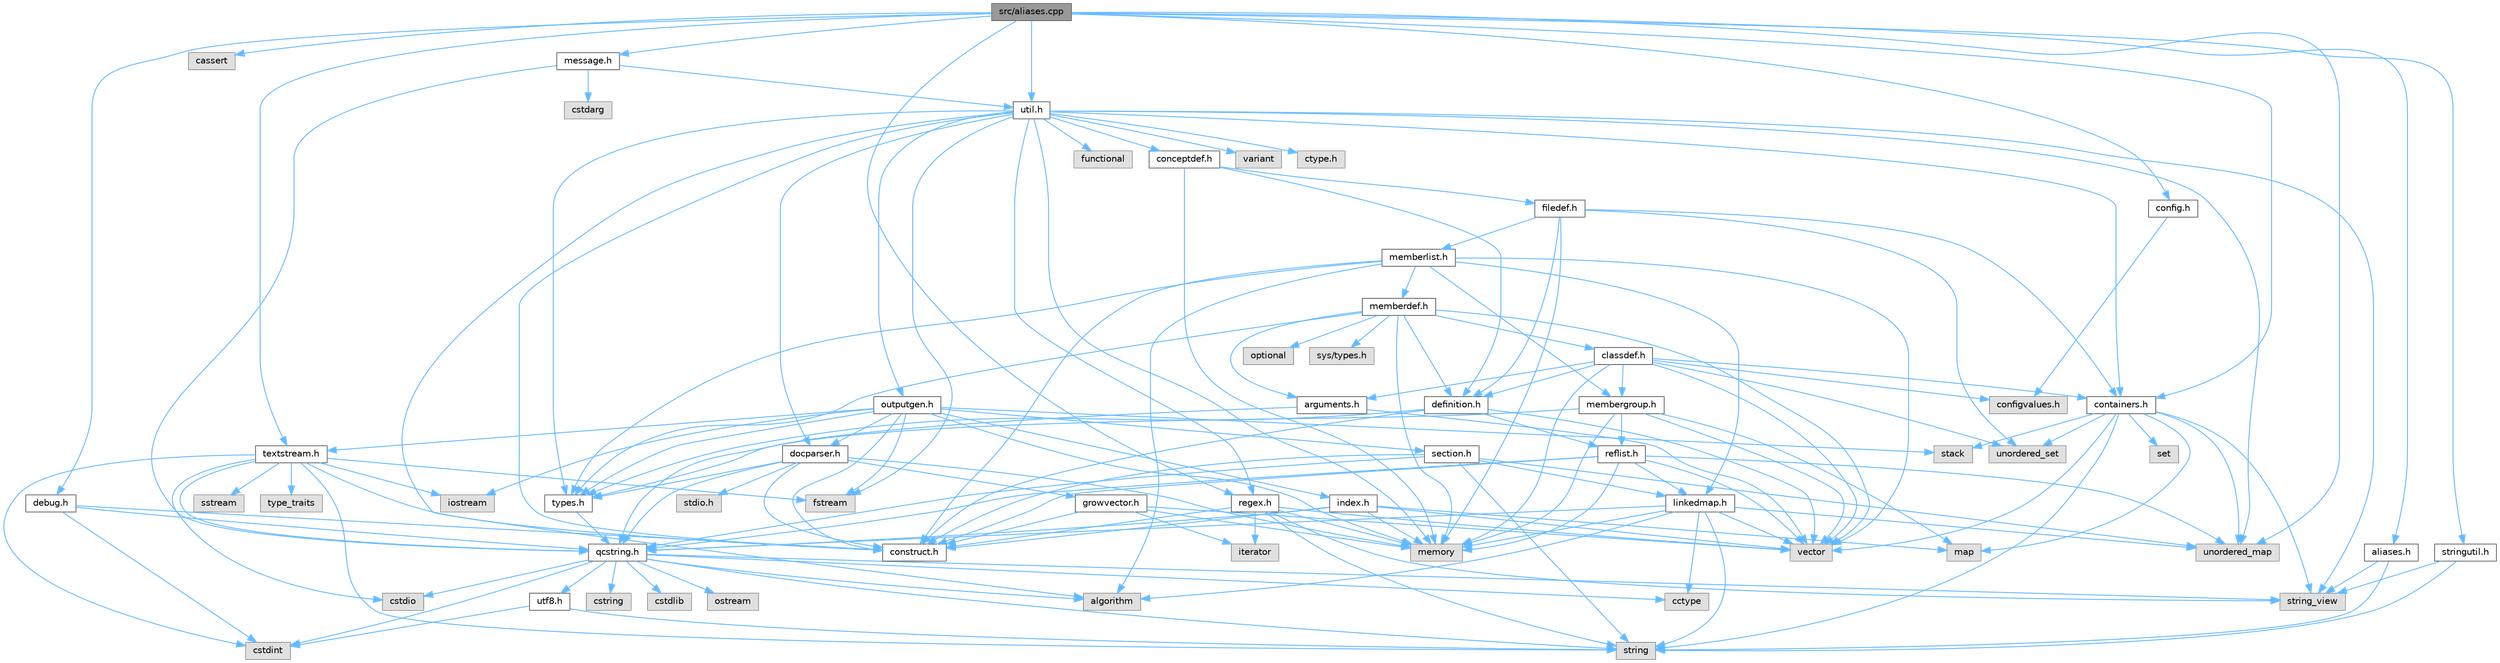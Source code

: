 digraph "src/aliases.cpp"
{
 // INTERACTIVE_SVG=YES
 // LATEX_PDF_SIZE
  bgcolor="transparent";
  edge [fontname=Helvetica,fontsize=10,labelfontname=Helvetica,labelfontsize=10];
  node [fontname=Helvetica,fontsize=10,shape=box,height=0.2,width=0.4];
  Node1 [id="Node000001",label="src/aliases.cpp",height=0.2,width=0.4,color="gray40", fillcolor="grey60", style="filled", fontcolor="black",tooltip=" "];
  Node1 -> Node2 [id="edge1_Node000001_Node000002",color="steelblue1",style="solid",tooltip=" "];
  Node2 [id="Node000002",label="unordered_map",height=0.2,width=0.4,color="grey60", fillcolor="#E0E0E0", style="filled",tooltip=" "];
  Node1 -> Node3 [id="edge2_Node000001_Node000003",color="steelblue1",style="solid",tooltip=" "];
  Node3 [id="Node000003",label="cassert",height=0.2,width=0.4,color="grey60", fillcolor="#E0E0E0", style="filled",tooltip=" "];
  Node1 -> Node4 [id="edge3_Node000001_Node000004",color="steelblue1",style="solid",tooltip=" "];
  Node4 [id="Node000004",label="message.h",height=0.2,width=0.4,color="grey40", fillcolor="white", style="filled",URL="$d2/d0d/message_8h.html",tooltip=" "];
  Node4 -> Node5 [id="edge4_Node000004_Node000005",color="steelblue1",style="solid",tooltip=" "];
  Node5 [id="Node000005",label="cstdarg",height=0.2,width=0.4,color="grey60", fillcolor="#E0E0E0", style="filled",tooltip=" "];
  Node4 -> Node6 [id="edge5_Node000004_Node000006",color="steelblue1",style="solid",tooltip=" "];
  Node6 [id="Node000006",label="qcstring.h",height=0.2,width=0.4,color="grey40", fillcolor="white", style="filled",URL="$d7/d5c/qcstring_8h.html",tooltip=" "];
  Node6 -> Node7 [id="edge6_Node000006_Node000007",color="steelblue1",style="solid",tooltip=" "];
  Node7 [id="Node000007",label="string",height=0.2,width=0.4,color="grey60", fillcolor="#E0E0E0", style="filled",tooltip=" "];
  Node6 -> Node8 [id="edge7_Node000006_Node000008",color="steelblue1",style="solid",tooltip=" "];
  Node8 [id="Node000008",label="string_view",height=0.2,width=0.4,color="grey60", fillcolor="#E0E0E0", style="filled",tooltip=" "];
  Node6 -> Node9 [id="edge8_Node000006_Node000009",color="steelblue1",style="solid",tooltip=" "];
  Node9 [id="Node000009",label="algorithm",height=0.2,width=0.4,color="grey60", fillcolor="#E0E0E0", style="filled",tooltip=" "];
  Node6 -> Node10 [id="edge9_Node000006_Node000010",color="steelblue1",style="solid",tooltip=" "];
  Node10 [id="Node000010",label="cctype",height=0.2,width=0.4,color="grey60", fillcolor="#E0E0E0", style="filled",tooltip=" "];
  Node6 -> Node11 [id="edge10_Node000006_Node000011",color="steelblue1",style="solid",tooltip=" "];
  Node11 [id="Node000011",label="cstring",height=0.2,width=0.4,color="grey60", fillcolor="#E0E0E0", style="filled",tooltip=" "];
  Node6 -> Node12 [id="edge11_Node000006_Node000012",color="steelblue1",style="solid",tooltip=" "];
  Node12 [id="Node000012",label="cstdio",height=0.2,width=0.4,color="grey60", fillcolor="#E0E0E0", style="filled",tooltip=" "];
  Node6 -> Node13 [id="edge12_Node000006_Node000013",color="steelblue1",style="solid",tooltip=" "];
  Node13 [id="Node000013",label="cstdlib",height=0.2,width=0.4,color="grey60", fillcolor="#E0E0E0", style="filled",tooltip=" "];
  Node6 -> Node14 [id="edge13_Node000006_Node000014",color="steelblue1",style="solid",tooltip=" "];
  Node14 [id="Node000014",label="cstdint",height=0.2,width=0.4,color="grey60", fillcolor="#E0E0E0", style="filled",tooltip=" "];
  Node6 -> Node15 [id="edge14_Node000006_Node000015",color="steelblue1",style="solid",tooltip=" "];
  Node15 [id="Node000015",label="ostream",height=0.2,width=0.4,color="grey60", fillcolor="#E0E0E0", style="filled",tooltip=" "];
  Node6 -> Node16 [id="edge15_Node000006_Node000016",color="steelblue1",style="solid",tooltip=" "];
  Node16 [id="Node000016",label="utf8.h",height=0.2,width=0.4,color="grey40", fillcolor="white", style="filled",URL="$db/d7c/utf8_8h.html",tooltip="Various UTF8 related helper functions."];
  Node16 -> Node14 [id="edge16_Node000016_Node000014",color="steelblue1",style="solid",tooltip=" "];
  Node16 -> Node7 [id="edge17_Node000016_Node000007",color="steelblue1",style="solid",tooltip=" "];
  Node4 -> Node17 [id="edge18_Node000004_Node000017",color="steelblue1",style="solid",tooltip=" "];
  Node17 [id="Node000017",label="util.h",height=0.2,width=0.4,color="grey40", fillcolor="white", style="filled",URL="$d8/d3c/util_8h.html",tooltip="A bunch of utility functions."];
  Node17 -> Node18 [id="edge19_Node000017_Node000018",color="steelblue1",style="solid",tooltip=" "];
  Node18 [id="Node000018",label="memory",height=0.2,width=0.4,color="grey60", fillcolor="#E0E0E0", style="filled",tooltip=" "];
  Node17 -> Node2 [id="edge20_Node000017_Node000002",color="steelblue1",style="solid",tooltip=" "];
  Node17 -> Node9 [id="edge21_Node000017_Node000009",color="steelblue1",style="solid",tooltip=" "];
  Node17 -> Node19 [id="edge22_Node000017_Node000019",color="steelblue1",style="solid",tooltip=" "];
  Node19 [id="Node000019",label="functional",height=0.2,width=0.4,color="grey60", fillcolor="#E0E0E0", style="filled",tooltip=" "];
  Node17 -> Node20 [id="edge23_Node000017_Node000020",color="steelblue1",style="solid",tooltip=" "];
  Node20 [id="Node000020",label="fstream",height=0.2,width=0.4,color="grey60", fillcolor="#E0E0E0", style="filled",tooltip=" "];
  Node17 -> Node21 [id="edge24_Node000017_Node000021",color="steelblue1",style="solid",tooltip=" "];
  Node21 [id="Node000021",label="variant",height=0.2,width=0.4,color="grey60", fillcolor="#E0E0E0", style="filled",tooltip=" "];
  Node17 -> Node8 [id="edge25_Node000017_Node000008",color="steelblue1",style="solid",tooltip=" "];
  Node17 -> Node22 [id="edge26_Node000017_Node000022",color="steelblue1",style="solid",tooltip=" "];
  Node22 [id="Node000022",label="ctype.h",height=0.2,width=0.4,color="grey60", fillcolor="#E0E0E0", style="filled",tooltip=" "];
  Node17 -> Node23 [id="edge27_Node000017_Node000023",color="steelblue1",style="solid",tooltip=" "];
  Node23 [id="Node000023",label="types.h",height=0.2,width=0.4,color="grey40", fillcolor="white", style="filled",URL="$d9/d49/types_8h.html",tooltip="This file contains a number of basic enums and types."];
  Node23 -> Node6 [id="edge28_Node000023_Node000006",color="steelblue1",style="solid",tooltip=" "];
  Node17 -> Node24 [id="edge29_Node000017_Node000024",color="steelblue1",style="solid",tooltip=" "];
  Node24 [id="Node000024",label="docparser.h",height=0.2,width=0.4,color="grey40", fillcolor="white", style="filled",URL="$de/d9c/docparser_8h.html",tooltip=" "];
  Node24 -> Node25 [id="edge30_Node000024_Node000025",color="steelblue1",style="solid",tooltip=" "];
  Node25 [id="Node000025",label="stdio.h",height=0.2,width=0.4,color="grey60", fillcolor="#E0E0E0", style="filled",tooltip=" "];
  Node24 -> Node18 [id="edge31_Node000024_Node000018",color="steelblue1",style="solid",tooltip=" "];
  Node24 -> Node6 [id="edge32_Node000024_Node000006",color="steelblue1",style="solid",tooltip=" "];
  Node24 -> Node26 [id="edge33_Node000024_Node000026",color="steelblue1",style="solid",tooltip=" "];
  Node26 [id="Node000026",label="growvector.h",height=0.2,width=0.4,color="grey40", fillcolor="white", style="filled",URL="$d7/d50/growvector_8h.html",tooltip=" "];
  Node26 -> Node27 [id="edge34_Node000026_Node000027",color="steelblue1",style="solid",tooltip=" "];
  Node27 [id="Node000027",label="vector",height=0.2,width=0.4,color="grey60", fillcolor="#E0E0E0", style="filled",tooltip=" "];
  Node26 -> Node18 [id="edge35_Node000026_Node000018",color="steelblue1",style="solid",tooltip=" "];
  Node26 -> Node28 [id="edge36_Node000026_Node000028",color="steelblue1",style="solid",tooltip=" "];
  Node28 [id="Node000028",label="iterator",height=0.2,width=0.4,color="grey60", fillcolor="#E0E0E0", style="filled",tooltip=" "];
  Node26 -> Node29 [id="edge37_Node000026_Node000029",color="steelblue1",style="solid",tooltip=" "];
  Node29 [id="Node000029",label="construct.h",height=0.2,width=0.4,color="grey40", fillcolor="white", style="filled",URL="$d7/dfc/construct_8h.html",tooltip=" "];
  Node24 -> Node29 [id="edge38_Node000024_Node000029",color="steelblue1",style="solid",tooltip=" "];
  Node24 -> Node23 [id="edge39_Node000024_Node000023",color="steelblue1",style="solid",tooltip=" "];
  Node17 -> Node30 [id="edge40_Node000017_Node000030",color="steelblue1",style="solid",tooltip=" "];
  Node30 [id="Node000030",label="containers.h",height=0.2,width=0.4,color="grey40", fillcolor="white", style="filled",URL="$d5/d75/containers_8h.html",tooltip=" "];
  Node30 -> Node27 [id="edge41_Node000030_Node000027",color="steelblue1",style="solid",tooltip=" "];
  Node30 -> Node7 [id="edge42_Node000030_Node000007",color="steelblue1",style="solid",tooltip=" "];
  Node30 -> Node8 [id="edge43_Node000030_Node000008",color="steelblue1",style="solid",tooltip=" "];
  Node30 -> Node31 [id="edge44_Node000030_Node000031",color="steelblue1",style="solid",tooltip=" "];
  Node31 [id="Node000031",label="set",height=0.2,width=0.4,color="grey60", fillcolor="#E0E0E0", style="filled",tooltip=" "];
  Node30 -> Node32 [id="edge45_Node000030_Node000032",color="steelblue1",style="solid",tooltip=" "];
  Node32 [id="Node000032",label="map",height=0.2,width=0.4,color="grey60", fillcolor="#E0E0E0", style="filled",tooltip=" "];
  Node30 -> Node33 [id="edge46_Node000030_Node000033",color="steelblue1",style="solid",tooltip=" "];
  Node33 [id="Node000033",label="unordered_set",height=0.2,width=0.4,color="grey60", fillcolor="#E0E0E0", style="filled",tooltip=" "];
  Node30 -> Node2 [id="edge47_Node000030_Node000002",color="steelblue1",style="solid",tooltip=" "];
  Node30 -> Node34 [id="edge48_Node000030_Node000034",color="steelblue1",style="solid",tooltip=" "];
  Node34 [id="Node000034",label="stack",height=0.2,width=0.4,color="grey60", fillcolor="#E0E0E0", style="filled",tooltip=" "];
  Node17 -> Node35 [id="edge49_Node000017_Node000035",color="steelblue1",style="solid",tooltip=" "];
  Node35 [id="Node000035",label="outputgen.h",height=0.2,width=0.4,color="grey40", fillcolor="white", style="filled",URL="$df/d06/outputgen_8h.html",tooltip=" "];
  Node35 -> Node18 [id="edge50_Node000035_Node000018",color="steelblue1",style="solid",tooltip=" "];
  Node35 -> Node34 [id="edge51_Node000035_Node000034",color="steelblue1",style="solid",tooltip=" "];
  Node35 -> Node36 [id="edge52_Node000035_Node000036",color="steelblue1",style="solid",tooltip=" "];
  Node36 [id="Node000036",label="iostream",height=0.2,width=0.4,color="grey60", fillcolor="#E0E0E0", style="filled",tooltip=" "];
  Node35 -> Node20 [id="edge53_Node000035_Node000020",color="steelblue1",style="solid",tooltip=" "];
  Node35 -> Node23 [id="edge54_Node000035_Node000023",color="steelblue1",style="solid",tooltip=" "];
  Node35 -> Node37 [id="edge55_Node000035_Node000037",color="steelblue1",style="solid",tooltip=" "];
  Node37 [id="Node000037",label="index.h",height=0.2,width=0.4,color="grey40", fillcolor="white", style="filled",URL="$d1/db5/index_8h.html",tooltip=" "];
  Node37 -> Node18 [id="edge56_Node000037_Node000018",color="steelblue1",style="solid",tooltip=" "];
  Node37 -> Node27 [id="edge57_Node000037_Node000027",color="steelblue1",style="solid",tooltip=" "];
  Node37 -> Node32 [id="edge58_Node000037_Node000032",color="steelblue1",style="solid",tooltip=" "];
  Node37 -> Node6 [id="edge59_Node000037_Node000006",color="steelblue1",style="solid",tooltip=" "];
  Node37 -> Node29 [id="edge60_Node000037_Node000029",color="steelblue1",style="solid",tooltip=" "];
  Node35 -> Node38 [id="edge61_Node000035_Node000038",color="steelblue1",style="solid",tooltip=" "];
  Node38 [id="Node000038",label="section.h",height=0.2,width=0.4,color="grey40", fillcolor="white", style="filled",URL="$d1/d2a/section_8h.html",tooltip=" "];
  Node38 -> Node7 [id="edge62_Node000038_Node000007",color="steelblue1",style="solid",tooltip=" "];
  Node38 -> Node2 [id="edge63_Node000038_Node000002",color="steelblue1",style="solid",tooltip=" "];
  Node38 -> Node6 [id="edge64_Node000038_Node000006",color="steelblue1",style="solid",tooltip=" "];
  Node38 -> Node39 [id="edge65_Node000038_Node000039",color="steelblue1",style="solid",tooltip=" "];
  Node39 [id="Node000039",label="linkedmap.h",height=0.2,width=0.4,color="grey40", fillcolor="white", style="filled",URL="$da/de1/linkedmap_8h.html",tooltip=" "];
  Node39 -> Node2 [id="edge66_Node000039_Node000002",color="steelblue1",style="solid",tooltip=" "];
  Node39 -> Node27 [id="edge67_Node000039_Node000027",color="steelblue1",style="solid",tooltip=" "];
  Node39 -> Node18 [id="edge68_Node000039_Node000018",color="steelblue1",style="solid",tooltip=" "];
  Node39 -> Node7 [id="edge69_Node000039_Node000007",color="steelblue1",style="solid",tooltip=" "];
  Node39 -> Node9 [id="edge70_Node000039_Node000009",color="steelblue1",style="solid",tooltip=" "];
  Node39 -> Node10 [id="edge71_Node000039_Node000010",color="steelblue1",style="solid",tooltip=" "];
  Node39 -> Node6 [id="edge72_Node000039_Node000006",color="steelblue1",style="solid",tooltip=" "];
  Node38 -> Node29 [id="edge73_Node000038_Node000029",color="steelblue1",style="solid",tooltip=" "];
  Node35 -> Node40 [id="edge74_Node000035_Node000040",color="steelblue1",style="solid",tooltip=" "];
  Node40 [id="Node000040",label="textstream.h",height=0.2,width=0.4,color="grey40", fillcolor="white", style="filled",URL="$d4/d7d/textstream_8h.html",tooltip=" "];
  Node40 -> Node7 [id="edge75_Node000040_Node000007",color="steelblue1",style="solid",tooltip=" "];
  Node40 -> Node36 [id="edge76_Node000040_Node000036",color="steelblue1",style="solid",tooltip=" "];
  Node40 -> Node41 [id="edge77_Node000040_Node000041",color="steelblue1",style="solid",tooltip=" "];
  Node41 [id="Node000041",label="sstream",height=0.2,width=0.4,color="grey60", fillcolor="#E0E0E0", style="filled",tooltip=" "];
  Node40 -> Node14 [id="edge78_Node000040_Node000014",color="steelblue1",style="solid",tooltip=" "];
  Node40 -> Node12 [id="edge79_Node000040_Node000012",color="steelblue1",style="solid",tooltip=" "];
  Node40 -> Node20 [id="edge80_Node000040_Node000020",color="steelblue1",style="solid",tooltip=" "];
  Node40 -> Node42 [id="edge81_Node000040_Node000042",color="steelblue1",style="solid",tooltip=" "];
  Node42 [id="Node000042",label="type_traits",height=0.2,width=0.4,color="grey60", fillcolor="#E0E0E0", style="filled",tooltip=" "];
  Node40 -> Node6 [id="edge82_Node000040_Node000006",color="steelblue1",style="solid",tooltip=" "];
  Node40 -> Node29 [id="edge83_Node000040_Node000029",color="steelblue1",style="solid",tooltip=" "];
  Node35 -> Node24 [id="edge84_Node000035_Node000024",color="steelblue1",style="solid",tooltip=" "];
  Node35 -> Node29 [id="edge85_Node000035_Node000029",color="steelblue1",style="solid",tooltip=" "];
  Node17 -> Node43 [id="edge86_Node000017_Node000043",color="steelblue1",style="solid",tooltip=" "];
  Node43 [id="Node000043",label="regex.h",height=0.2,width=0.4,color="grey40", fillcolor="white", style="filled",URL="$d1/d21/regex_8h.html",tooltip=" "];
  Node43 -> Node18 [id="edge87_Node000043_Node000018",color="steelblue1",style="solid",tooltip=" "];
  Node43 -> Node7 [id="edge88_Node000043_Node000007",color="steelblue1",style="solid",tooltip=" "];
  Node43 -> Node8 [id="edge89_Node000043_Node000008",color="steelblue1",style="solid",tooltip=" "];
  Node43 -> Node27 [id="edge90_Node000043_Node000027",color="steelblue1",style="solid",tooltip=" "];
  Node43 -> Node28 [id="edge91_Node000043_Node000028",color="steelblue1",style="solid",tooltip=" "];
  Node43 -> Node29 [id="edge92_Node000043_Node000029",color="steelblue1",style="solid",tooltip=" "];
  Node17 -> Node44 [id="edge93_Node000017_Node000044",color="steelblue1",style="solid",tooltip=" "];
  Node44 [id="Node000044",label="conceptdef.h",height=0.2,width=0.4,color="grey40", fillcolor="white", style="filled",URL="$da/df1/conceptdef_8h.html",tooltip=" "];
  Node44 -> Node18 [id="edge94_Node000044_Node000018",color="steelblue1",style="solid",tooltip=" "];
  Node44 -> Node45 [id="edge95_Node000044_Node000045",color="steelblue1",style="solid",tooltip=" "];
  Node45 [id="Node000045",label="definition.h",height=0.2,width=0.4,color="grey40", fillcolor="white", style="filled",URL="$df/da1/definition_8h.html",tooltip=" "];
  Node45 -> Node27 [id="edge96_Node000045_Node000027",color="steelblue1",style="solid",tooltip=" "];
  Node45 -> Node23 [id="edge97_Node000045_Node000023",color="steelblue1",style="solid",tooltip=" "];
  Node45 -> Node46 [id="edge98_Node000045_Node000046",color="steelblue1",style="solid",tooltip=" "];
  Node46 [id="Node000046",label="reflist.h",height=0.2,width=0.4,color="grey40", fillcolor="white", style="filled",URL="$d1/d02/reflist_8h.html",tooltip=" "];
  Node46 -> Node27 [id="edge99_Node000046_Node000027",color="steelblue1",style="solid",tooltip=" "];
  Node46 -> Node2 [id="edge100_Node000046_Node000002",color="steelblue1",style="solid",tooltip=" "];
  Node46 -> Node18 [id="edge101_Node000046_Node000018",color="steelblue1",style="solid",tooltip=" "];
  Node46 -> Node6 [id="edge102_Node000046_Node000006",color="steelblue1",style="solid",tooltip=" "];
  Node46 -> Node39 [id="edge103_Node000046_Node000039",color="steelblue1",style="solid",tooltip=" "];
  Node46 -> Node29 [id="edge104_Node000046_Node000029",color="steelblue1",style="solid",tooltip=" "];
  Node45 -> Node29 [id="edge105_Node000045_Node000029",color="steelblue1",style="solid",tooltip=" "];
  Node44 -> Node47 [id="edge106_Node000044_Node000047",color="steelblue1",style="solid",tooltip=" "];
  Node47 [id="Node000047",label="filedef.h",height=0.2,width=0.4,color="grey40", fillcolor="white", style="filled",URL="$d4/d3a/filedef_8h.html",tooltip=" "];
  Node47 -> Node18 [id="edge107_Node000047_Node000018",color="steelblue1",style="solid",tooltip=" "];
  Node47 -> Node33 [id="edge108_Node000047_Node000033",color="steelblue1",style="solid",tooltip=" "];
  Node47 -> Node45 [id="edge109_Node000047_Node000045",color="steelblue1",style="solid",tooltip=" "];
  Node47 -> Node48 [id="edge110_Node000047_Node000048",color="steelblue1",style="solid",tooltip=" "];
  Node48 [id="Node000048",label="memberlist.h",height=0.2,width=0.4,color="grey40", fillcolor="white", style="filled",URL="$dd/d78/memberlist_8h.html",tooltip=" "];
  Node48 -> Node27 [id="edge111_Node000048_Node000027",color="steelblue1",style="solid",tooltip=" "];
  Node48 -> Node9 [id="edge112_Node000048_Node000009",color="steelblue1",style="solid",tooltip=" "];
  Node48 -> Node49 [id="edge113_Node000048_Node000049",color="steelblue1",style="solid",tooltip=" "];
  Node49 [id="Node000049",label="memberdef.h",height=0.2,width=0.4,color="grey40", fillcolor="white", style="filled",URL="$d4/d46/memberdef_8h.html",tooltip=" "];
  Node49 -> Node27 [id="edge114_Node000049_Node000027",color="steelblue1",style="solid",tooltip=" "];
  Node49 -> Node18 [id="edge115_Node000049_Node000018",color="steelblue1",style="solid",tooltip=" "];
  Node49 -> Node50 [id="edge116_Node000049_Node000050",color="steelblue1",style="solid",tooltip=" "];
  Node50 [id="Node000050",label="optional",height=0.2,width=0.4,color="grey60", fillcolor="#E0E0E0", style="filled",tooltip=" "];
  Node49 -> Node51 [id="edge117_Node000049_Node000051",color="steelblue1",style="solid",tooltip=" "];
  Node51 [id="Node000051",label="sys/types.h",height=0.2,width=0.4,color="grey60", fillcolor="#E0E0E0", style="filled",tooltip=" "];
  Node49 -> Node23 [id="edge118_Node000049_Node000023",color="steelblue1",style="solid",tooltip=" "];
  Node49 -> Node45 [id="edge119_Node000049_Node000045",color="steelblue1",style="solid",tooltip=" "];
  Node49 -> Node52 [id="edge120_Node000049_Node000052",color="steelblue1",style="solid",tooltip=" "];
  Node52 [id="Node000052",label="arguments.h",height=0.2,width=0.4,color="grey40", fillcolor="white", style="filled",URL="$df/d9b/arguments_8h.html",tooltip=" "];
  Node52 -> Node27 [id="edge121_Node000052_Node000027",color="steelblue1",style="solid",tooltip=" "];
  Node52 -> Node6 [id="edge122_Node000052_Node000006",color="steelblue1",style="solid",tooltip=" "];
  Node49 -> Node53 [id="edge123_Node000049_Node000053",color="steelblue1",style="solid",tooltip=" "];
  Node53 [id="Node000053",label="classdef.h",height=0.2,width=0.4,color="grey40", fillcolor="white", style="filled",URL="$d1/da6/classdef_8h.html",tooltip=" "];
  Node53 -> Node18 [id="edge124_Node000053_Node000018",color="steelblue1",style="solid",tooltip=" "];
  Node53 -> Node27 [id="edge125_Node000053_Node000027",color="steelblue1",style="solid",tooltip=" "];
  Node53 -> Node33 [id="edge126_Node000053_Node000033",color="steelblue1",style="solid",tooltip=" "];
  Node53 -> Node30 [id="edge127_Node000053_Node000030",color="steelblue1",style="solid",tooltip=" "];
  Node53 -> Node45 [id="edge128_Node000053_Node000045",color="steelblue1",style="solid",tooltip=" "];
  Node53 -> Node52 [id="edge129_Node000053_Node000052",color="steelblue1",style="solid",tooltip=" "];
  Node53 -> Node54 [id="edge130_Node000053_Node000054",color="steelblue1",style="solid",tooltip=" "];
  Node54 [id="Node000054",label="membergroup.h",height=0.2,width=0.4,color="grey40", fillcolor="white", style="filled",URL="$d9/d11/membergroup_8h.html",tooltip=" "];
  Node54 -> Node27 [id="edge131_Node000054_Node000027",color="steelblue1",style="solid",tooltip=" "];
  Node54 -> Node32 [id="edge132_Node000054_Node000032",color="steelblue1",style="solid",tooltip=" "];
  Node54 -> Node18 [id="edge133_Node000054_Node000018",color="steelblue1",style="solid",tooltip=" "];
  Node54 -> Node23 [id="edge134_Node000054_Node000023",color="steelblue1",style="solid",tooltip=" "];
  Node54 -> Node46 [id="edge135_Node000054_Node000046",color="steelblue1",style="solid",tooltip=" "];
  Node53 -> Node55 [id="edge136_Node000053_Node000055",color="steelblue1",style="solid",tooltip=" "];
  Node55 [id="Node000055",label="configvalues.h",height=0.2,width=0.4,color="grey60", fillcolor="#E0E0E0", style="filled",tooltip=" "];
  Node48 -> Node39 [id="edge137_Node000048_Node000039",color="steelblue1",style="solid",tooltip=" "];
  Node48 -> Node23 [id="edge138_Node000048_Node000023",color="steelblue1",style="solid",tooltip=" "];
  Node48 -> Node54 [id="edge139_Node000048_Node000054",color="steelblue1",style="solid",tooltip=" "];
  Node48 -> Node29 [id="edge140_Node000048_Node000029",color="steelblue1",style="solid",tooltip=" "];
  Node47 -> Node30 [id="edge141_Node000047_Node000030",color="steelblue1",style="solid",tooltip=" "];
  Node17 -> Node29 [id="edge142_Node000017_Node000029",color="steelblue1",style="solid",tooltip=" "];
  Node1 -> Node56 [id="edge143_Node000001_Node000056",color="steelblue1",style="solid",tooltip=" "];
  Node56 [id="Node000056",label="aliases.h",height=0.2,width=0.4,color="grey40", fillcolor="white", style="filled",URL="$d8/d7f/aliases_8h.html",tooltip=" "];
  Node56 -> Node7 [id="edge144_Node000056_Node000007",color="steelblue1",style="solid",tooltip=" "];
  Node56 -> Node8 [id="edge145_Node000056_Node000008",color="steelblue1",style="solid",tooltip=" "];
  Node1 -> Node30 [id="edge146_Node000001_Node000030",color="steelblue1",style="solid",tooltip=" "];
  Node1 -> Node57 [id="edge147_Node000001_Node000057",color="steelblue1",style="solid",tooltip=" "];
  Node57 [id="Node000057",label="config.h",height=0.2,width=0.4,color="grey40", fillcolor="white", style="filled",URL="$db/d16/config_8h.html",tooltip=" "];
  Node57 -> Node55 [id="edge148_Node000057_Node000055",color="steelblue1",style="solid",tooltip=" "];
  Node1 -> Node43 [id="edge149_Node000001_Node000043",color="steelblue1",style="solid",tooltip=" "];
  Node1 -> Node40 [id="edge150_Node000001_Node000040",color="steelblue1",style="solid",tooltip=" "];
  Node1 -> Node17 [id="edge151_Node000001_Node000017",color="steelblue1",style="solid",tooltip=" "];
  Node1 -> Node58 [id="edge152_Node000001_Node000058",color="steelblue1",style="solid",tooltip=" "];
  Node58 [id="Node000058",label="debug.h",height=0.2,width=0.4,color="grey40", fillcolor="white", style="filled",URL="$db/d16/debug_8h.html",tooltip=" "];
  Node58 -> Node14 [id="edge153_Node000058_Node000014",color="steelblue1",style="solid",tooltip=" "];
  Node58 -> Node6 [id="edge154_Node000058_Node000006",color="steelblue1",style="solid",tooltip=" "];
  Node58 -> Node29 [id="edge155_Node000058_Node000029",color="steelblue1",style="solid",tooltip=" "];
  Node1 -> Node59 [id="edge156_Node000001_Node000059",color="steelblue1",style="solid",tooltip=" "];
  Node59 [id="Node000059",label="stringutil.h",height=0.2,width=0.4,color="grey40", fillcolor="white", style="filled",URL="$d9/d1b/stringutil_8h.html",tooltip="Some helper functions for std::string."];
  Node59 -> Node7 [id="edge157_Node000059_Node000007",color="steelblue1",style="solid",tooltip=" "];
  Node59 -> Node8 [id="edge158_Node000059_Node000008",color="steelblue1",style="solid",tooltip=" "];
}
